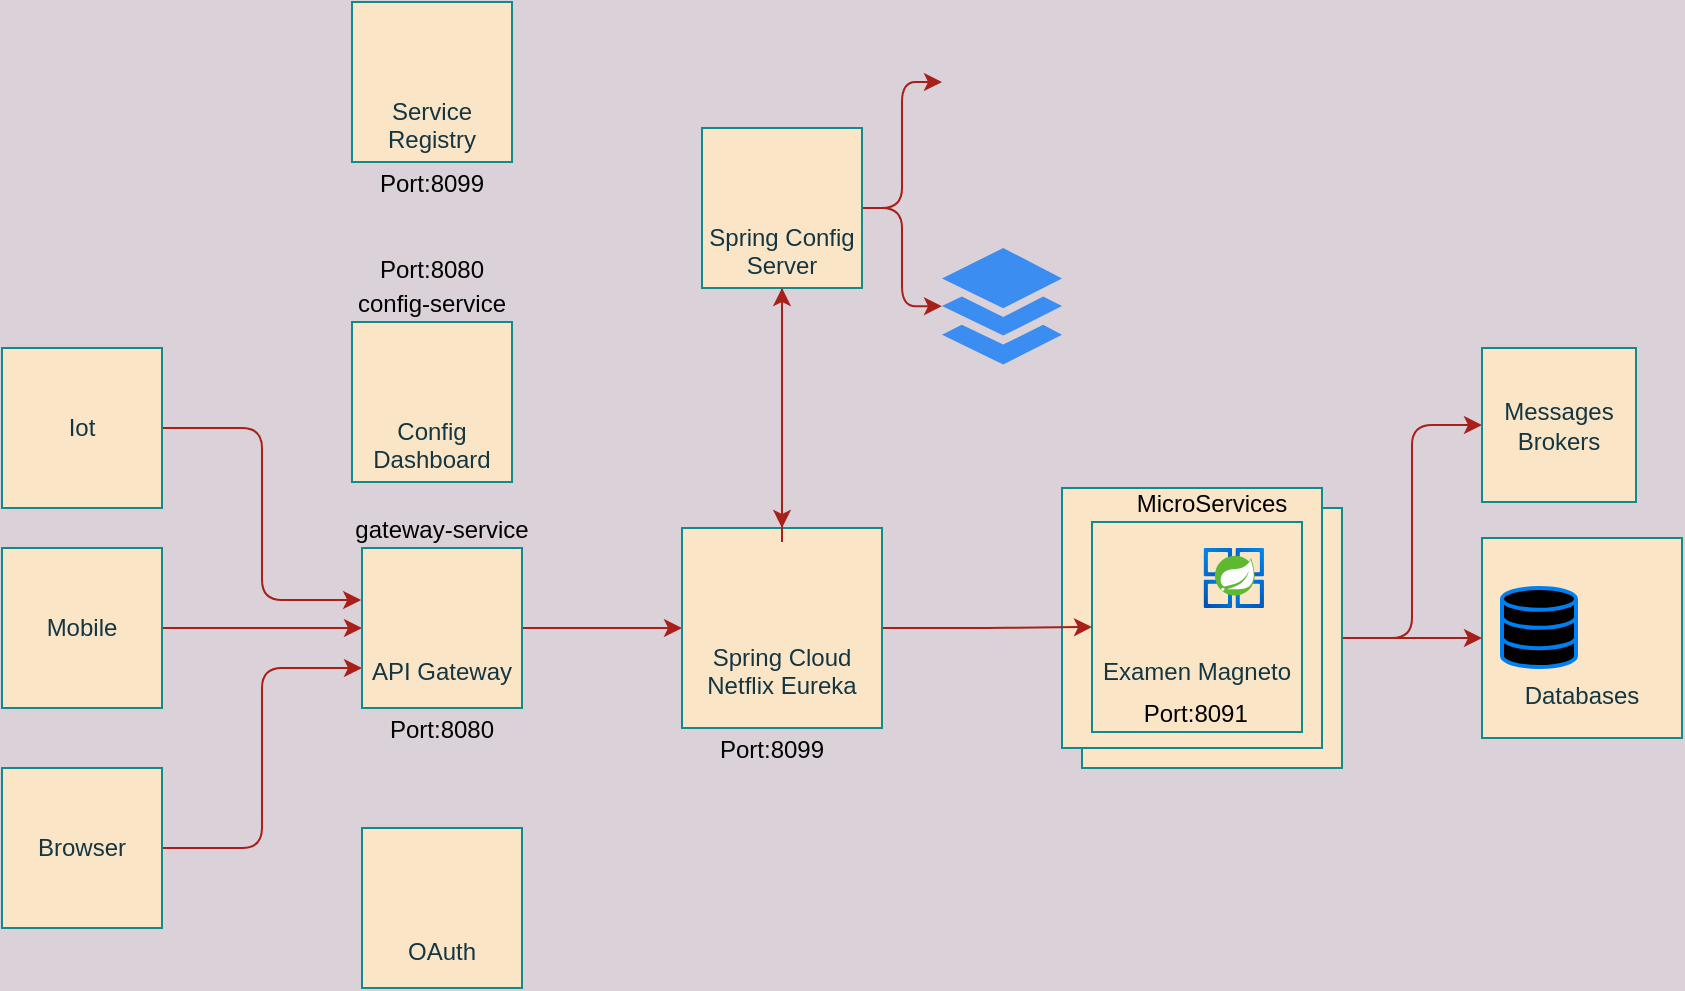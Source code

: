 <mxfile version="17.5.0" type="github">
  <diagram id="-9xeSF7cooMqTowmtu8q" name="Page-1">
    <mxGraphModel dx="1157" dy="1857" grid="1" gridSize="10" guides="1" tooltips="1" connect="1" arrows="1" fold="1" page="1" pageScale="1" pageWidth="827" pageHeight="1169" background="#DAD2D8" math="0" shadow="0">
      <root>
        <mxCell id="0" />
        <mxCell id="1" parent="0" />
        <mxCell id="YYU7tbsLJd_8XvhxsSBn-59" value="&lt;br&gt;&lt;br&gt;&lt;br&gt;&lt;br&gt;Databases" style="whiteSpace=wrap;html=1;aspect=fixed;fillColor=#FAE5C7;strokeColor=#0F8B8D;fontColor=#143642;" vertex="1" parent="1">
          <mxGeometry x="780" y="175" width="100" height="100" as="geometry" />
        </mxCell>
        <mxCell id="YYU7tbsLJd_8XvhxsSBn-48" style="edgeStyle=orthogonalEdgeStyle;curved=0;rounded=1;sketch=0;orthogonalLoop=1;jettySize=auto;html=1;exitX=1;exitY=0.5;exitDx=0;exitDy=0;entryX=0;entryY=0.5;entryDx=0;entryDy=0;fontFamily=Helvetica;fontColor=#143642;strokeColor=#A8201A;fillColor=#FAE5C7;" edge="1" parent="1" source="YYU7tbsLJd_8XvhxsSBn-16" target="YYU7tbsLJd_8XvhxsSBn-59">
          <mxGeometry relative="1" as="geometry" />
        </mxCell>
        <mxCell id="YYU7tbsLJd_8XvhxsSBn-61" style="edgeStyle=orthogonalEdgeStyle;curved=0;rounded=1;sketch=0;orthogonalLoop=1;jettySize=auto;html=1;exitX=1;exitY=0.5;exitDx=0;exitDy=0;entryX=0;entryY=0.5;entryDx=0;entryDy=0;fontFamily=Helvetica;fontColor=#143642;strokeColor=#A8201A;fillColor=#FAE5C7;" edge="1" parent="1" source="YYU7tbsLJd_8XvhxsSBn-16" target="YYU7tbsLJd_8XvhxsSBn-60">
          <mxGeometry relative="1" as="geometry" />
        </mxCell>
        <mxCell id="YYU7tbsLJd_8XvhxsSBn-16" value="" style="whiteSpace=wrap;html=1;aspect=fixed;fillColor=#FAE5C7;strokeColor=#0F8B8D;fontColor=#143642;" vertex="1" parent="1">
          <mxGeometry x="580" y="160" width="130" height="130" as="geometry" />
        </mxCell>
        <mxCell id="YYU7tbsLJd_8XvhxsSBn-15" value="" style="whiteSpace=wrap;html=1;aspect=fixed;fillColor=#FAE5C7;strokeColor=#0F8B8D;fontColor=#143642;" vertex="1" parent="1">
          <mxGeometry x="570" y="150" width="130" height="130" as="geometry" />
        </mxCell>
        <mxCell id="YYU7tbsLJd_8XvhxsSBn-7" style="edgeStyle=orthogonalEdgeStyle;curved=0;rounded=1;sketch=0;orthogonalLoop=1;jettySize=auto;html=1;entryX=-0.005;entryY=0.325;entryDx=0;entryDy=0;entryPerimeter=0;fontFamily=Helvetica;fontColor=#143642;strokeColor=#A8201A;fillColor=#FAE5C7;" edge="1" parent="1" source="YYU7tbsLJd_8XvhxsSBn-1" target="YYU7tbsLJd_8XvhxsSBn-4">
          <mxGeometry relative="1" as="geometry" />
        </mxCell>
        <mxCell id="YYU7tbsLJd_8XvhxsSBn-1" value="Iot" style="whiteSpace=wrap;html=1;aspect=fixed;fillColor=#FAE5C7;strokeColor=#0F8B8D;fontColor=#143642;" vertex="1" parent="1">
          <mxGeometry x="40" y="80" width="80" height="80" as="geometry" />
        </mxCell>
        <mxCell id="YYU7tbsLJd_8XvhxsSBn-8" style="edgeStyle=orthogonalEdgeStyle;curved=0;rounded=1;sketch=0;orthogonalLoop=1;jettySize=auto;html=1;exitX=1;exitY=0.5;exitDx=0;exitDy=0;entryX=0;entryY=0.5;entryDx=0;entryDy=0;fontFamily=Helvetica;fontColor=#143642;strokeColor=#A8201A;fillColor=#FAE5C7;" edge="1" parent="1" source="YYU7tbsLJd_8XvhxsSBn-2" target="YYU7tbsLJd_8XvhxsSBn-4">
          <mxGeometry relative="1" as="geometry" />
        </mxCell>
        <mxCell id="YYU7tbsLJd_8XvhxsSBn-2" value="Mobile" style="whiteSpace=wrap;html=1;aspect=fixed;fillColor=#FAE5C7;strokeColor=#0F8B8D;fontColor=#143642;" vertex="1" parent="1">
          <mxGeometry x="40" y="180" width="80" height="80" as="geometry" />
        </mxCell>
        <mxCell id="YYU7tbsLJd_8XvhxsSBn-9" style="edgeStyle=orthogonalEdgeStyle;curved=0;rounded=1;sketch=0;orthogonalLoop=1;jettySize=auto;html=1;exitX=1;exitY=0.5;exitDx=0;exitDy=0;entryX=0;entryY=0.75;entryDx=0;entryDy=0;fontFamily=Helvetica;fontColor=#143642;strokeColor=#A8201A;fillColor=#FAE5C7;" edge="1" parent="1" source="YYU7tbsLJd_8XvhxsSBn-3" target="YYU7tbsLJd_8XvhxsSBn-4">
          <mxGeometry relative="1" as="geometry" />
        </mxCell>
        <mxCell id="YYU7tbsLJd_8XvhxsSBn-3" value="Browser" style="whiteSpace=wrap;html=1;aspect=fixed;fillColor=#FAE5C7;strokeColor=#0F8B8D;fontColor=#143642;" vertex="1" parent="1">
          <mxGeometry x="40" y="290" width="80" height="80" as="geometry" />
        </mxCell>
        <mxCell id="YYU7tbsLJd_8XvhxsSBn-49" style="edgeStyle=orthogonalEdgeStyle;curved=0;rounded=1;sketch=0;orthogonalLoop=1;jettySize=auto;html=1;exitX=1;exitY=0.5;exitDx=0;exitDy=0;entryX=0;entryY=0.5;entryDx=0;entryDy=0;fontFamily=Helvetica;fontColor=#143642;strokeColor=#A8201A;fillColor=#FAE5C7;" edge="1" parent="1" source="YYU7tbsLJd_8XvhxsSBn-4" target="YYU7tbsLJd_8XvhxsSBn-39">
          <mxGeometry relative="1" as="geometry" />
        </mxCell>
        <mxCell id="YYU7tbsLJd_8XvhxsSBn-4" value="&lt;br&gt;&lt;br&gt;&lt;br&gt;API Gateway" style="whiteSpace=wrap;html=1;aspect=fixed;fillColor=#FAE5C7;strokeColor=#0F8B8D;fontColor=#143642;" vertex="1" parent="1">
          <mxGeometry x="220" y="180" width="80" height="80" as="geometry" />
        </mxCell>
        <mxCell id="YYU7tbsLJd_8XvhxsSBn-6" value="gateway-service" style="text;align=center;verticalAlign=middle;resizable=0;points=[];autosize=1;fontStyle=0;labelBackgroundColor=none;labelBorderColor=none;" vertex="1" parent="1">
          <mxGeometry x="200" y="160" width="120" height="20" as="geometry" />
        </mxCell>
        <mxCell id="YYU7tbsLJd_8XvhxsSBn-10" value="&lt;br&gt;&lt;br&gt;&lt;br&gt;Config Dashboard" style="whiteSpace=wrap;html=1;aspect=fixed;fillColor=#FAE5C7;strokeColor=#0F8B8D;fontColor=#143642;" vertex="1" parent="1">
          <mxGeometry x="215" y="67" width="80" height="80" as="geometry" />
        </mxCell>
        <mxCell id="YYU7tbsLJd_8XvhxsSBn-13" value="&lt;br&gt;&lt;br&gt;&lt;br&gt;Examen Magneto" style="whiteSpace=wrap;html=1;aspect=fixed;fillColor=#FAE5C7;strokeColor=#0F8B8D;fontColor=#143642;" vertex="1" parent="1">
          <mxGeometry x="585" y="167" width="105" height="105" as="geometry" />
        </mxCell>
        <mxCell id="YYU7tbsLJd_8XvhxsSBn-17" value="MicroServices" style="text;align=center;verticalAlign=middle;resizable=0;points=[];autosize=1;fontStyle=0;labelBackgroundColor=none;labelBorderColor=none;" vertex="1" parent="1">
          <mxGeometry x="600" y="147" width="90" height="20" as="geometry" />
        </mxCell>
        <mxCell id="YYU7tbsLJd_8XvhxsSBn-18" value="" style="shape=image;html=1;verticalAlign=top;verticalLabelPosition=bottom;labelBackgroundColor=#ffffff;imageAspect=0;aspect=fixed;image=https://cdn2.iconfinder.com/data/icons/boxicons-logos/24/bxl-spring-boot-128.png;rounded=0;labelBorderColor=none;sketch=0;fontFamily=Helvetica;fontColor=#143642;strokeColor=#000000;fillColor=#000000;" vertex="1" parent="1">
          <mxGeometry x="240" y="195" width="40" height="40" as="geometry" />
        </mxCell>
        <mxCell id="YYU7tbsLJd_8XvhxsSBn-19" value="" style="shape=image;html=1;verticalAlign=top;verticalLabelPosition=bottom;labelBackgroundColor=#ffffff;imageAspect=0;aspect=fixed;image=https://cdn2.iconfinder.com/data/icons/boxicons-logos/24/bxl-spring-boot-128.png;rounded=0;labelBorderColor=none;sketch=0;fontFamily=Helvetica;fontColor=#143642;strokeColor=#000000;fillColor=#000000;" vertex="1" parent="1">
          <mxGeometry x="235" y="74" width="40" height="40" as="geometry" />
        </mxCell>
        <mxCell id="YYU7tbsLJd_8XvhxsSBn-21" value="" style="shape=image;html=1;verticalAlign=top;verticalLabelPosition=bottom;labelBackgroundColor=#ffffff;imageAspect=0;aspect=fixed;image=https://cdn2.iconfinder.com/data/icons/boxicons-logos/24/bxl-spring-boot-128.png;rounded=0;labelBorderColor=none;sketch=0;fontFamily=Helvetica;fontColor=#143642;strokeColor=#000000;fillColor=#000000;" vertex="1" parent="1">
          <mxGeometry x="590" y="180" width="30" height="30" as="geometry" />
        </mxCell>
        <mxCell id="YYU7tbsLJd_8XvhxsSBn-22" value="" style="aspect=fixed;html=1;points=[];align=center;image;fontSize=12;image=img/lib/azure2/compute/Azure_Spring_Cloud.svg;rounded=0;labelBackgroundColor=none;labelBorderColor=none;sketch=0;fontFamily=Helvetica;fontColor=#143642;strokeColor=#000000;fillColor=#000000;" vertex="1" parent="1">
          <mxGeometry x="640" y="180" width="31.88" height="30" as="geometry" />
        </mxCell>
        <mxCell id="YYU7tbsLJd_8XvhxsSBn-23" value="config-service" style="text;align=center;verticalAlign=middle;resizable=0;points=[];autosize=1;fontStyle=0;labelBackgroundColor=none;labelBorderColor=none;" vertex="1" parent="1">
          <mxGeometry x="210" y="47" width="90" height="20" as="geometry" />
        </mxCell>
        <mxCell id="YYU7tbsLJd_8XvhxsSBn-24" value="&lt;br&gt;&lt;br&gt;&lt;br&gt;Service Registry" style="whiteSpace=wrap;html=1;aspect=fixed;fillColor=#FAE5C7;strokeColor=#0F8B8D;fontColor=#143642;" vertex="1" parent="1">
          <mxGeometry x="215" y="-93" width="80" height="80" as="geometry" />
        </mxCell>
        <mxCell id="YYU7tbsLJd_8XvhxsSBn-25" value="" style="shape=image;html=1;verticalAlign=top;verticalLabelPosition=bottom;labelBackgroundColor=#ffffff;imageAspect=0;aspect=fixed;image=https://cdn2.iconfinder.com/data/icons/boxicons-logos/24/bxl-spring-boot-128.png;rounded=0;labelBorderColor=none;sketch=0;fontFamily=Helvetica;fontColor=#143642;strokeColor=#000000;fillColor=#000000;" vertex="1" parent="1">
          <mxGeometry x="235" y="-86" width="40" height="40" as="geometry" />
        </mxCell>
        <mxCell id="YYU7tbsLJd_8XvhxsSBn-34" style="edgeStyle=orthogonalEdgeStyle;curved=0;rounded=1;sketch=0;orthogonalLoop=1;jettySize=auto;html=1;entryX=0;entryY=0.5;entryDx=0;entryDy=0;fontFamily=Helvetica;fontColor=#143642;strokeColor=#A8201A;fillColor=#FAE5C7;" edge="1" parent="1" source="YYU7tbsLJd_8XvhxsSBn-28" target="YYU7tbsLJd_8XvhxsSBn-30">
          <mxGeometry relative="1" as="geometry" />
        </mxCell>
        <mxCell id="YYU7tbsLJd_8XvhxsSBn-38" style="edgeStyle=orthogonalEdgeStyle;curved=0;rounded=1;sketch=0;orthogonalLoop=1;jettySize=auto;html=1;exitX=1;exitY=0.5;exitDx=0;exitDy=0;fontFamily=Helvetica;fontColor=#143642;strokeColor=#A8201A;fillColor=#FAE5C7;" edge="1" parent="1" source="YYU7tbsLJd_8XvhxsSBn-28" target="YYU7tbsLJd_8XvhxsSBn-37">
          <mxGeometry relative="1" as="geometry" />
        </mxCell>
        <mxCell id="YYU7tbsLJd_8XvhxsSBn-58" style="edgeStyle=orthogonalEdgeStyle;curved=0;rounded=1;sketch=0;orthogonalLoop=1;jettySize=auto;html=1;exitX=0.5;exitY=1;exitDx=0;exitDy=0;fontFamily=Helvetica;fontColor=#143642;strokeColor=#A8201A;fillColor=#FAE5C7;" edge="1" parent="1" source="YYU7tbsLJd_8XvhxsSBn-28" target="YYU7tbsLJd_8XvhxsSBn-39">
          <mxGeometry relative="1" as="geometry" />
        </mxCell>
        <mxCell id="YYU7tbsLJd_8XvhxsSBn-28" value="&lt;br&gt;&lt;br&gt;&lt;br&gt;Spring Config Server" style="whiteSpace=wrap;html=1;aspect=fixed;fillColor=#FAE5C7;strokeColor=#0F8B8D;fontColor=#143642;" vertex="1" parent="1">
          <mxGeometry x="390" y="-30.0" width="80" height="80" as="geometry" />
        </mxCell>
        <mxCell id="YYU7tbsLJd_8XvhxsSBn-29" value="" style="shape=image;html=1;verticalAlign=top;verticalLabelPosition=bottom;labelBackgroundColor=#ffffff;imageAspect=0;aspect=fixed;image=https://cdn2.iconfinder.com/data/icons/boxicons-logos/24/bxl-spring-boot-128.png;rounded=0;labelBorderColor=none;sketch=0;fontFamily=Helvetica;fontColor=#143642;strokeColor=#000000;fillColor=#000000;" vertex="1" parent="1">
          <mxGeometry x="413.5" y="-23" width="33" height="33" as="geometry" />
        </mxCell>
        <mxCell id="YYU7tbsLJd_8XvhxsSBn-30" value="" style="shape=image;html=1;verticalAlign=top;verticalLabelPosition=bottom;labelBackgroundColor=#ffffff;imageAspect=0;aspect=fixed;image=https://cdn2.iconfinder.com/data/icons/font-awesome/1792/git-128.png;fontFamily=Helvetica;fontSize=12;fontColor=#143642;align=center;strokeColor=#0F8B8D;fillColor=#FAE5C7;" vertex="1" parent="1">
          <mxGeometry x="510" y="-83" width="60" height="60" as="geometry" />
        </mxCell>
        <mxCell id="YYU7tbsLJd_8XvhxsSBn-37" value="" style="sketch=0;html=1;aspect=fixed;strokeColor=none;shadow=0;align=center;verticalAlign=top;fillColor=#3B8DF1;shape=mxgraph.gcp2.files;rounded=0;labelBackgroundColor=none;labelBorderColor=none;fontFamily=Helvetica;fontColor=#143642;" vertex="1" parent="1">
          <mxGeometry x="510" y="30.0" width="60" height="58.2" as="geometry" />
        </mxCell>
        <mxCell id="YYU7tbsLJd_8XvhxsSBn-52" style="edgeStyle=orthogonalEdgeStyle;curved=0;rounded=1;sketch=0;orthogonalLoop=1;jettySize=auto;html=1;exitX=1;exitY=0.5;exitDx=0;exitDy=0;entryX=0;entryY=0.5;entryDx=0;entryDy=0;fontFamily=Helvetica;fontColor=#143642;strokeColor=#A8201A;fillColor=#FAE5C7;" edge="1" parent="1" source="YYU7tbsLJd_8XvhxsSBn-39" target="YYU7tbsLJd_8XvhxsSBn-13">
          <mxGeometry relative="1" as="geometry" />
        </mxCell>
        <mxCell id="YYU7tbsLJd_8XvhxsSBn-39" value="&lt;br&gt;&lt;br&gt;&lt;br&gt;Spring Cloud Netflix Eureka" style="whiteSpace=wrap;html=1;aspect=fixed;fillColor=#FAE5C7;strokeColor=#0F8B8D;fontColor=#143642;" vertex="1" parent="1">
          <mxGeometry x="380" y="170" width="100" height="100" as="geometry" />
        </mxCell>
        <mxCell id="YYU7tbsLJd_8XvhxsSBn-51" style="edgeStyle=orthogonalEdgeStyle;curved=0;rounded=1;sketch=0;orthogonalLoop=1;jettySize=auto;html=1;exitX=1;exitY=0;exitDx=0;exitDy=0;entryX=0.5;entryY=1;entryDx=0;entryDy=0;fontFamily=Helvetica;fontColor=#143642;strokeColor=#A8201A;fillColor=#FAE5C7;" edge="1" parent="1" source="YYU7tbsLJd_8XvhxsSBn-40" target="YYU7tbsLJd_8XvhxsSBn-28">
          <mxGeometry relative="1" as="geometry" />
        </mxCell>
        <mxCell id="YYU7tbsLJd_8XvhxsSBn-40" value="" style="shape=image;html=1;verticalAlign=top;verticalLabelPosition=bottom;labelBackgroundColor=#ffffff;imageAspect=0;aspect=fixed;image=https://cdn2.iconfinder.com/data/icons/boxicons-logos/24/bxl-spring-boot-128.png;rounded=0;labelBorderColor=none;sketch=0;fontFamily=Helvetica;fontColor=#143642;strokeColor=#000000;fillColor=#000000;" vertex="1" parent="1">
          <mxGeometry x="390" y="177" width="40" height="40" as="geometry" />
        </mxCell>
        <mxCell id="YYU7tbsLJd_8XvhxsSBn-41" value="" style="shape=image;html=1;verticalAlign=top;verticalLabelPosition=bottom;labelBackgroundColor=#ffffff;imageAspect=0;aspect=fixed;image=https://cdn0.iconfinder.com/data/icons/social-media-entertainment-line/32/Netflix-128.png;rounded=0;labelBorderColor=none;sketch=0;fontFamily=Helvetica;fontColor=#143642;strokeColor=#000000;fillColor=#000000;" vertex="1" parent="1">
          <mxGeometry x="440" y="177" width="40" height="40" as="geometry" />
        </mxCell>
        <mxCell id="YYU7tbsLJd_8XvhxsSBn-44" value="&lt;br&gt;&lt;br&gt;&lt;br&gt;OAuth" style="whiteSpace=wrap;html=1;aspect=fixed;fillColor=#FAE5C7;strokeColor=#0F8B8D;fontColor=#143642;" vertex="1" parent="1">
          <mxGeometry x="220" y="320" width="80" height="80" as="geometry" />
        </mxCell>
        <mxCell id="YYU7tbsLJd_8XvhxsSBn-45" value="" style="shape=image;html=1;verticalAlign=top;verticalLabelPosition=bottom;labelBackgroundColor=#ffffff;imageAspect=0;aspect=fixed;image=https://cdn2.iconfinder.com/data/icons/boxicons-logos/24/bxl-spring-boot-128.png;rounded=0;labelBorderColor=none;sketch=0;fontFamily=Helvetica;fontColor=#143642;strokeColor=#000000;fillColor=#000000;" vertex="1" parent="1">
          <mxGeometry x="240" y="335" width="40" height="40" as="geometry" />
        </mxCell>
        <mxCell id="YYU7tbsLJd_8XvhxsSBn-46" value="" style="shape=image;html=1;verticalAlign=top;verticalLabelPosition=bottom;labelBackgroundColor=#ffffff;imageAspect=0;aspect=fixed;image=https://cdn1.iconfinder.com/data/icons/bootstrap-vol-5/16/type-h2-128.png;rounded=0;labelBorderColor=none;sketch=0;fontFamily=Helvetica;fontColor=#143642;strokeColor=#000000;fillColor=#000000;" vertex="1" parent="1">
          <mxGeometry x="840" y="204" width="35" height="35" as="geometry" />
        </mxCell>
        <mxCell id="YYU7tbsLJd_8XvhxsSBn-47" value="" style="html=1;verticalLabelPosition=bottom;align=center;labelBackgroundColor=#ffffff;verticalAlign=top;strokeWidth=2;strokeColor=#0080F0;shadow=0;dashed=0;shape=mxgraph.ios7.icons.data;rounded=0;labelBorderColor=none;sketch=0;fontFamily=Helvetica;fontColor=#143642;fillColor=#000000;" vertex="1" parent="1">
          <mxGeometry x="790" y="200" width="37" height="39.5" as="geometry" />
        </mxCell>
        <mxCell id="YYU7tbsLJd_8XvhxsSBn-53" value="Port:8080" style="text;align=center;verticalAlign=middle;resizable=0;points=[];autosize=1;fontStyle=0;labelBackgroundColor=none;labelBorderColor=none;" vertex="1" parent="1">
          <mxGeometry x="225" y="260" width="70" height="20" as="geometry" />
        </mxCell>
        <mxCell id="YYU7tbsLJd_8XvhxsSBn-54" value="Port:8080" style="text;align=center;verticalAlign=middle;resizable=0;points=[];autosize=1;fontStyle=0;labelBackgroundColor=none;labelBorderColor=none;" vertex="1" parent="1">
          <mxGeometry x="220" y="30" width="70" height="20" as="geometry" />
        </mxCell>
        <mxCell id="YYU7tbsLJd_8XvhxsSBn-55" value="Port:8099" style="text;align=center;verticalAlign=middle;resizable=0;points=[];autosize=1;fontStyle=0;labelBackgroundColor=none;labelBorderColor=none;" vertex="1" parent="1">
          <mxGeometry x="220" y="-13" width="70" height="20" as="geometry" />
        </mxCell>
        <mxCell id="YYU7tbsLJd_8XvhxsSBn-56" value="Port:8099" style="text;align=center;verticalAlign=middle;resizable=0;points=[];autosize=1;fontStyle=0;labelBackgroundColor=none;labelBorderColor=none;" vertex="1" parent="1">
          <mxGeometry x="390" y="270" width="70" height="20" as="geometry" />
        </mxCell>
        <mxCell id="YYU7tbsLJd_8XvhxsSBn-57" value="Port:8091" style="text;align=center;verticalAlign=middle;resizable=0;points=[];autosize=1;fontStyle=0;labelBackgroundColor=none;labelBorderColor=none;" vertex="1" parent="1">
          <mxGeometry x="601.88" y="252" width="70" height="20" as="geometry" />
        </mxCell>
        <mxCell id="YYU7tbsLJd_8XvhxsSBn-60" value="Messages Brokers" style="whiteSpace=wrap;html=1;aspect=fixed;fillColor=#FAE5C7;strokeColor=#0F8B8D;fontColor=#143642;" vertex="1" parent="1">
          <mxGeometry x="780" y="80" width="77" height="77" as="geometry" />
        </mxCell>
      </root>
    </mxGraphModel>
  </diagram>
</mxfile>
